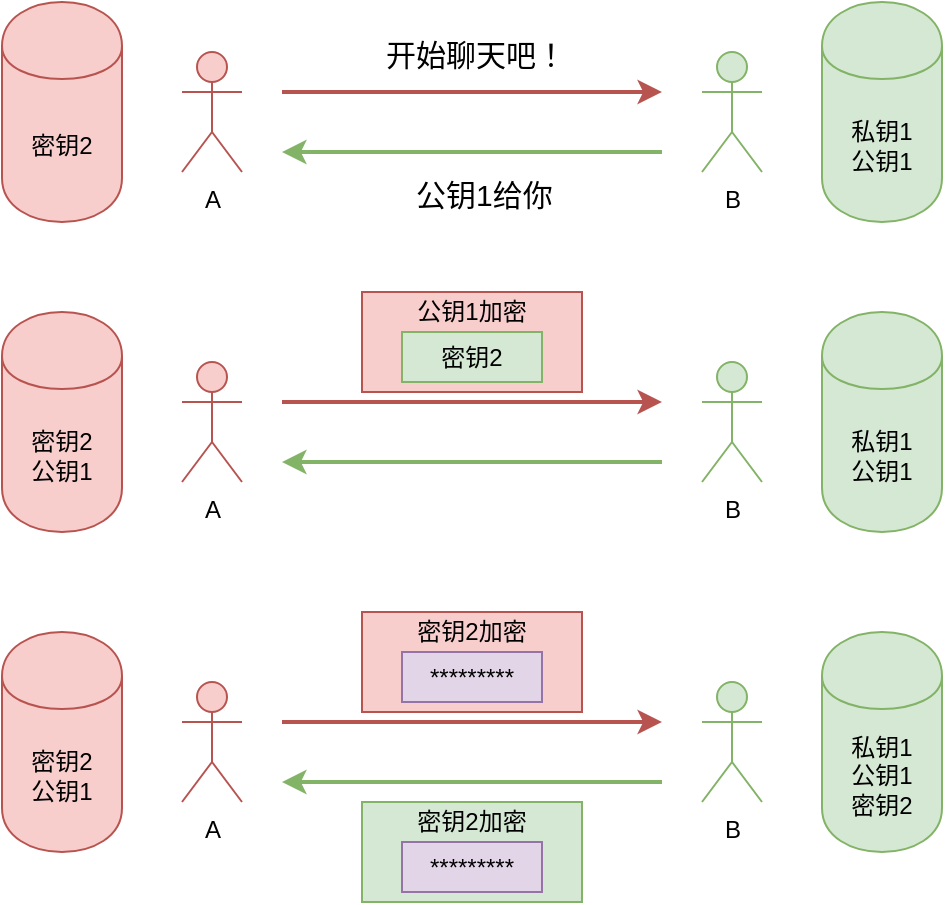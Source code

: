 <mxfile version="12.1.9" pages="1"><diagram id="1OtlkOmey4BMH4NKGUie" name="Page-1"><mxGraphModel dx="1024" dy="517" grid="1" gridSize="10" guides="1" tooltips="1" connect="1" arrows="1" fold="1" page="1" pageScale="1" pageWidth="850" pageHeight="1100" math="0" shadow="0"><root><mxCell id="0"/><mxCell id="1" parent="0"/><mxCell id="y6SvuNtN28a8_kPWqnyY-1" value="A" style="shape=umlActor;verticalLabelPosition=bottom;labelBackgroundColor=#ffffff;verticalAlign=top;html=1;outlineConnect=0;fillColor=#f8cecc;strokeColor=#b85450;" vertex="1" parent="1"><mxGeometry x="270" y="50" width="30" height="60" as="geometry"/></mxCell><mxCell id="y6SvuNtN28a8_kPWqnyY-24" value="B" style="shape=umlActor;verticalLabelPosition=bottom;labelBackgroundColor=#ffffff;verticalAlign=top;html=1;outlineConnect=0;fillColor=#d5e8d4;strokeColor=#82b366;" vertex="1" parent="1"><mxGeometry x="530" y="50" width="30" height="60" as="geometry"/></mxCell><mxCell id="y6SvuNtN28a8_kPWqnyY-27" value="私钥1&lt;br&gt;公钥1" style="shape=cylinder;whiteSpace=wrap;html=1;boundedLbl=1;backgroundOutline=1;fillColor=#d5e8d4;strokeColor=#82b366;" vertex="1" parent="1"><mxGeometry x="590" y="25" width="60" height="110" as="geometry"/></mxCell><mxCell id="y6SvuNtN28a8_kPWqnyY-29" value="密钥2" style="shape=cylinder;whiteSpace=wrap;html=1;boundedLbl=1;backgroundOutline=1;fillColor=#f8cecc;strokeColor=#b85450;" vertex="1" parent="1"><mxGeometry x="180" y="25" width="60" height="110" as="geometry"/></mxCell><mxCell id="y6SvuNtN28a8_kPWqnyY-30" value="" style="endArrow=classic;html=1;strokeWidth=2;fillColor=#f8cecc;strokeColor=#b85450;" edge="1" parent="1"><mxGeometry width="50" height="50" relative="1" as="geometry"><mxPoint x="320" y="70" as="sourcePoint"/><mxPoint x="510" y="70" as="targetPoint"/></mxGeometry></mxCell><mxCell id="y6SvuNtN28a8_kPWqnyY-34" value="" style="endArrow=classic;html=1;strokeWidth=2;fillColor=#d5e8d4;strokeColor=#82b366;" edge="1" parent="1"><mxGeometry width="50" height="50" relative="1" as="geometry"><mxPoint x="510" y="100" as="sourcePoint"/><mxPoint x="320" y="100" as="targetPoint"/></mxGeometry></mxCell><mxCell id="y6SvuNtN28a8_kPWqnyY-35" value="&lt;font style=&quot;font-size: 15px&quot;&gt;开始聊天吧！&lt;/font&gt;" style="text;html=1;resizable=0;points=[];autosize=1;align=left;verticalAlign=top;spacingTop=-4;" vertex="1" parent="1"><mxGeometry x="370" y="40" width="110" height="20" as="geometry"/></mxCell><mxCell id="y6SvuNtN28a8_kPWqnyY-36" value="&lt;font style=&quot;font-size: 15px&quot;&gt;公钥1给你&lt;/font&gt;" style="text;html=1;resizable=0;points=[];autosize=1;align=left;verticalAlign=top;spacingTop=-4;" vertex="1" parent="1"><mxGeometry x="385" y="110" width="80" height="20" as="geometry"/></mxCell><mxCell id="y6SvuNtN28a8_kPWqnyY-37" value="A" style="shape=umlActor;verticalLabelPosition=bottom;labelBackgroundColor=#ffffff;verticalAlign=top;html=1;outlineConnect=0;fillColor=#f8cecc;strokeColor=#b85450;" vertex="1" parent="1"><mxGeometry x="270" y="205" width="30" height="60" as="geometry"/></mxCell><mxCell id="y6SvuNtN28a8_kPWqnyY-38" value="B" style="shape=umlActor;verticalLabelPosition=bottom;labelBackgroundColor=#ffffff;verticalAlign=top;html=1;outlineConnect=0;fillColor=#d5e8d4;strokeColor=#82b366;" vertex="1" parent="1"><mxGeometry x="530" y="205" width="30" height="60" as="geometry"/></mxCell><mxCell id="y6SvuNtN28a8_kPWqnyY-39" value="私钥1&lt;br&gt;公钥1" style="shape=cylinder;whiteSpace=wrap;html=1;boundedLbl=1;backgroundOutline=1;fillColor=#d5e8d4;strokeColor=#82b366;" vertex="1" parent="1"><mxGeometry x="590" y="180" width="60" height="110" as="geometry"/></mxCell><mxCell id="y6SvuNtN28a8_kPWqnyY-40" value="密钥2&lt;br&gt;公钥1" style="shape=cylinder;whiteSpace=wrap;html=1;boundedLbl=1;backgroundOutline=1;fillColor=#f8cecc;strokeColor=#b85450;" vertex="1" parent="1"><mxGeometry x="180" y="180" width="60" height="110" as="geometry"/></mxCell><mxCell id="y6SvuNtN28a8_kPWqnyY-41" value="" style="endArrow=classic;html=1;strokeWidth=2;fillColor=#f8cecc;strokeColor=#b85450;" edge="1" parent="1"><mxGeometry width="50" height="50" relative="1" as="geometry"><mxPoint x="320" y="225" as="sourcePoint"/><mxPoint x="510" y="225" as="targetPoint"/></mxGeometry></mxCell><mxCell id="y6SvuNtN28a8_kPWqnyY-42" value="" style="endArrow=classic;html=1;strokeWidth=2;fillColor=#d5e8d4;strokeColor=#82b366;" edge="1" parent="1"><mxGeometry width="50" height="50" relative="1" as="geometry"><mxPoint x="510" y="255" as="sourcePoint"/><mxPoint x="320" y="255" as="targetPoint"/></mxGeometry></mxCell><mxCell id="y6SvuNtN28a8_kPWqnyY-46" value="" style="rounded=0;whiteSpace=wrap;html=1;fillColor=#f8cecc;strokeColor=#b85450;" vertex="1" parent="1"><mxGeometry x="360" y="170" width="110" height="50" as="geometry"/></mxCell><mxCell id="y6SvuNtN28a8_kPWqnyY-47" value="公钥1加密" style="text;html=1;strokeColor=none;fillColor=none;align=center;verticalAlign=middle;whiteSpace=wrap;rounded=0;" vertex="1" parent="1"><mxGeometry x="380" y="170" width="70" height="20" as="geometry"/></mxCell><mxCell id="y6SvuNtN28a8_kPWqnyY-48" value="密钥2" style="rounded=0;whiteSpace=wrap;html=1;fillColor=#d5e8d4;strokeColor=#82b366;" vertex="1" parent="1"><mxGeometry x="380" y="190" width="70" height="25" as="geometry"/></mxCell><mxCell id="y6SvuNtN28a8_kPWqnyY-52" value="A" style="shape=umlActor;verticalLabelPosition=bottom;labelBackgroundColor=#ffffff;verticalAlign=top;html=1;outlineConnect=0;fillColor=#f8cecc;strokeColor=#b85450;" vertex="1" parent="1"><mxGeometry x="270" y="365" width="30" height="60" as="geometry"/></mxCell><mxCell id="y6SvuNtN28a8_kPWqnyY-53" value="B" style="shape=umlActor;verticalLabelPosition=bottom;labelBackgroundColor=#ffffff;verticalAlign=top;html=1;outlineConnect=0;fillColor=#d5e8d4;strokeColor=#82b366;" vertex="1" parent="1"><mxGeometry x="530" y="365" width="30" height="60" as="geometry"/></mxCell><mxCell id="y6SvuNtN28a8_kPWqnyY-54" value="私钥1&lt;br&gt;公钥1&lt;br&gt;密钥2" style="shape=cylinder;whiteSpace=wrap;html=1;boundedLbl=1;backgroundOutline=1;fillColor=#d5e8d4;strokeColor=#82b366;" vertex="1" parent="1"><mxGeometry x="590" y="340" width="60" height="110" as="geometry"/></mxCell><mxCell id="y6SvuNtN28a8_kPWqnyY-55" value="密钥2&lt;br&gt;公钥1" style="shape=cylinder;whiteSpace=wrap;html=1;boundedLbl=1;backgroundOutline=1;fillColor=#f8cecc;strokeColor=#b85450;" vertex="1" parent="1"><mxGeometry x="180" y="340" width="60" height="110" as="geometry"/></mxCell><mxCell id="y6SvuNtN28a8_kPWqnyY-56" value="" style="endArrow=classic;html=1;strokeWidth=2;fillColor=#f8cecc;strokeColor=#b85450;" edge="1" parent="1"><mxGeometry width="50" height="50" relative="1" as="geometry"><mxPoint x="320" y="385" as="sourcePoint"/><mxPoint x="510" y="385" as="targetPoint"/></mxGeometry></mxCell><mxCell id="y6SvuNtN28a8_kPWqnyY-57" value="" style="endArrow=classic;html=1;strokeWidth=2;fillColor=#d5e8d4;strokeColor=#82b366;" edge="1" parent="1"><mxGeometry width="50" height="50" relative="1" as="geometry"><mxPoint x="510" y="415" as="sourcePoint"/><mxPoint x="320" y="415" as="targetPoint"/></mxGeometry></mxCell><mxCell id="y6SvuNtN28a8_kPWqnyY-58" value="" style="rounded=0;whiteSpace=wrap;html=1;fillColor=#f8cecc;strokeColor=#b85450;" vertex="1" parent="1"><mxGeometry x="360" y="330" width="110" height="50" as="geometry"/></mxCell><mxCell id="y6SvuNtN28a8_kPWqnyY-59" value="密钥2加密" style="text;html=1;strokeColor=none;fillColor=none;align=center;verticalAlign=middle;whiteSpace=wrap;rounded=0;" vertex="1" parent="1"><mxGeometry x="380" y="330" width="70" height="20" as="geometry"/></mxCell><mxCell id="y6SvuNtN28a8_kPWqnyY-60" value="*********" style="rounded=0;whiteSpace=wrap;html=1;fillColor=#e1d5e7;strokeColor=#9673a6;" vertex="1" parent="1"><mxGeometry x="380" y="350" width="70" height="25" as="geometry"/></mxCell><mxCell id="y6SvuNtN28a8_kPWqnyY-62" value="" style="rounded=0;whiteSpace=wrap;html=1;fillColor=#d5e8d4;strokeColor=#82b366;" vertex="1" parent="1"><mxGeometry x="360" y="425" width="110" height="50" as="geometry"/></mxCell><mxCell id="y6SvuNtN28a8_kPWqnyY-63" value="密钥2加密" style="text;html=1;strokeColor=none;fillColor=none;align=center;verticalAlign=middle;whiteSpace=wrap;rounded=0;" vertex="1" parent="1"><mxGeometry x="380" y="425" width="70" height="20" as="geometry"/></mxCell><mxCell id="y6SvuNtN28a8_kPWqnyY-64" value="*********" style="rounded=0;whiteSpace=wrap;html=1;fillColor=#e1d5e7;strokeColor=#9673a6;" vertex="1" parent="1"><mxGeometry x="380" y="445" width="70" height="25" as="geometry"/></mxCell></root></mxGraphModel></diagram></mxfile>